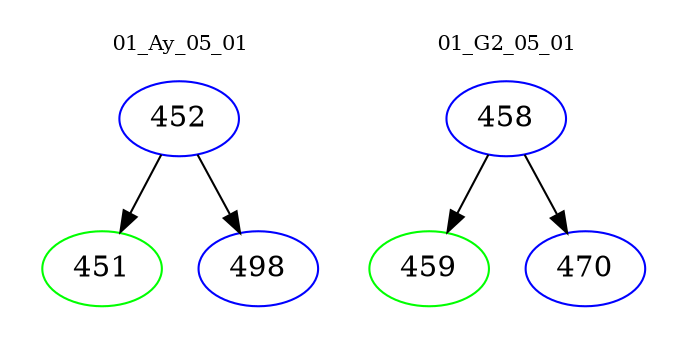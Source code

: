 digraph{
subgraph cluster_0 {
color = white
label = "01_Ay_05_01";
fontsize=10;
T0_452 [label="452", color="blue"]
T0_452 -> T0_451 [color="black"]
T0_451 [label="451", color="green"]
T0_452 -> T0_498 [color="black"]
T0_498 [label="498", color="blue"]
}
subgraph cluster_1 {
color = white
label = "01_G2_05_01";
fontsize=10;
T1_458 [label="458", color="blue"]
T1_458 -> T1_459 [color="black"]
T1_459 [label="459", color="green"]
T1_458 -> T1_470 [color="black"]
T1_470 [label="470", color="blue"]
}
}
